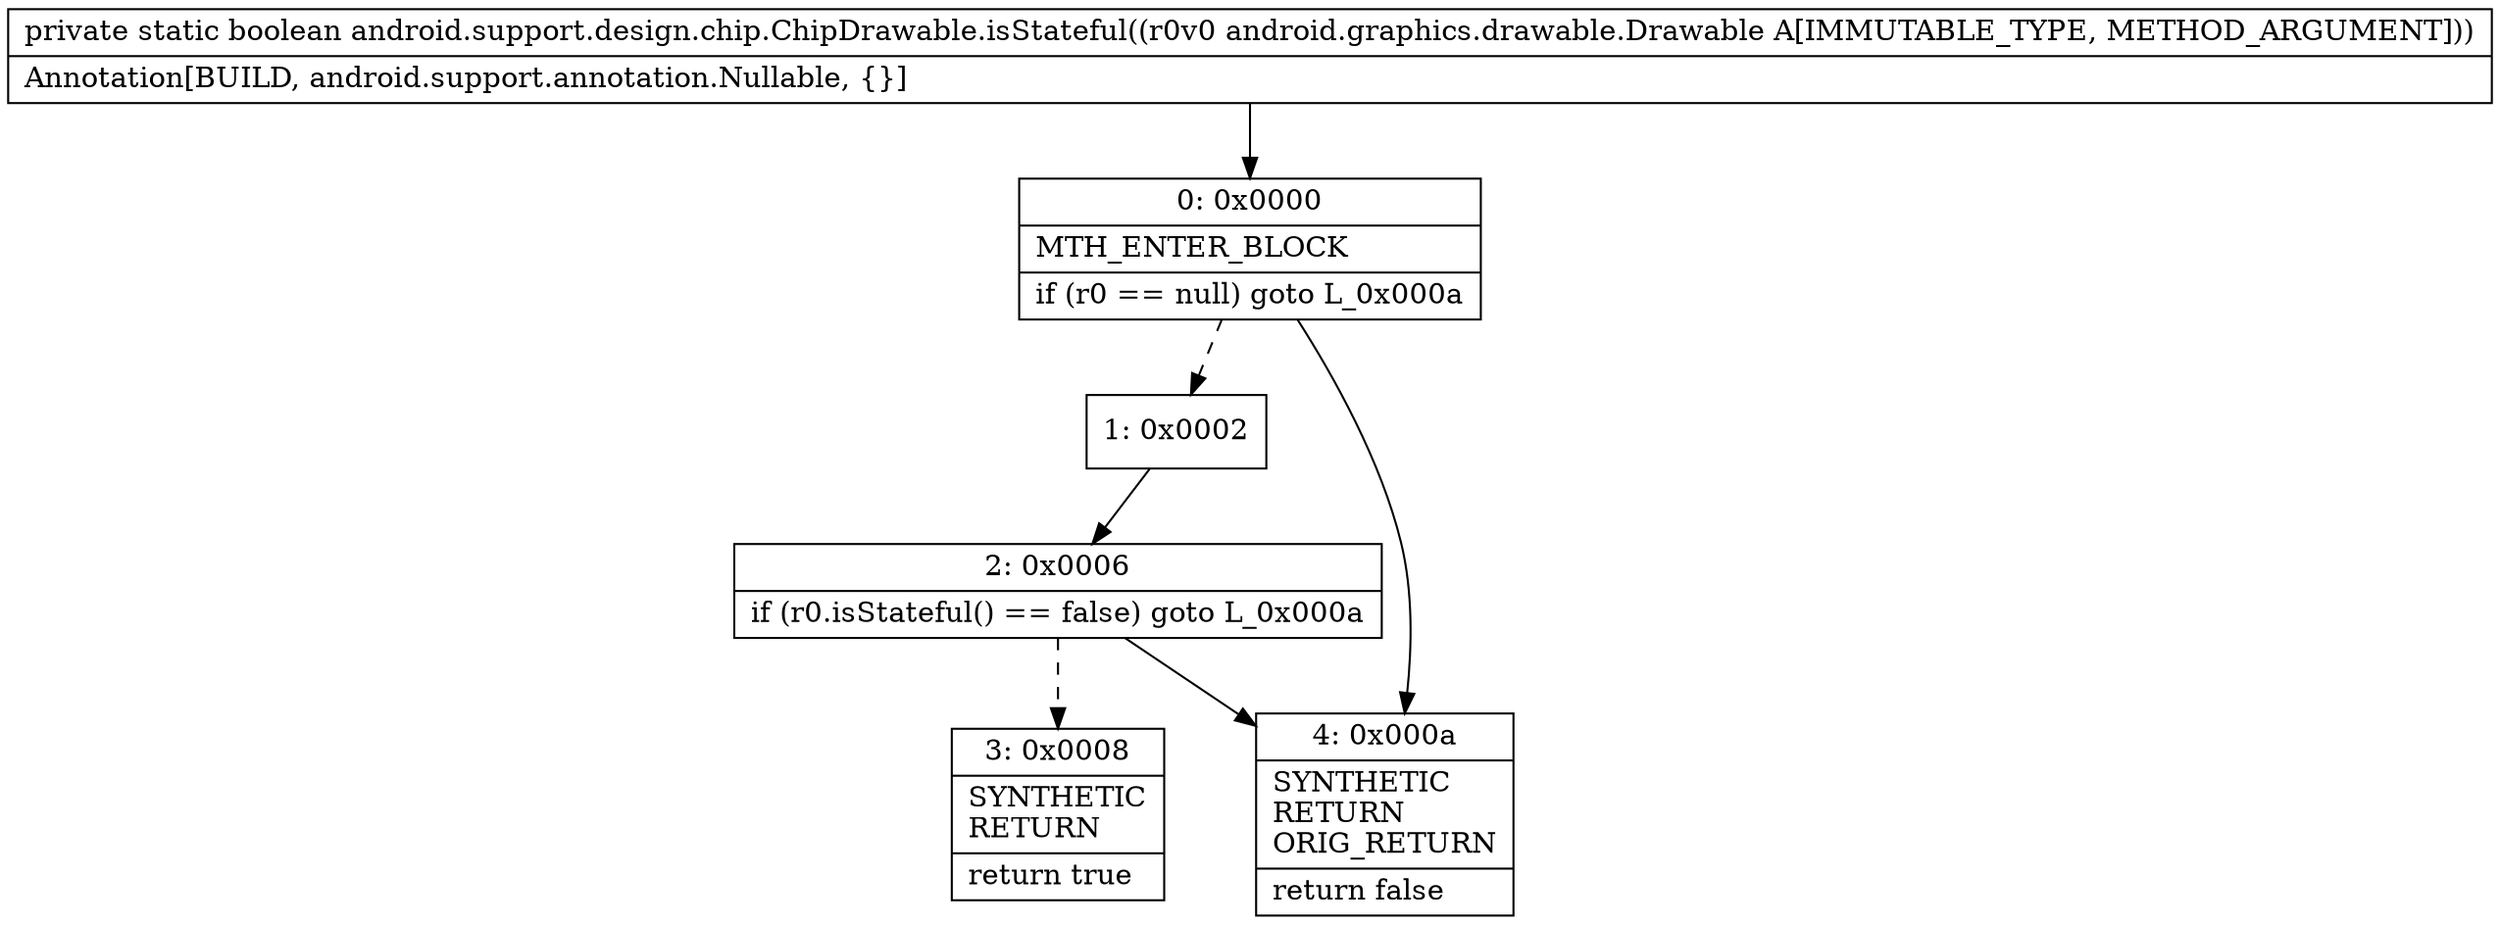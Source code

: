 digraph "CFG forandroid.support.design.chip.ChipDrawable.isStateful(Landroid\/graphics\/drawable\/Drawable;)Z" {
Node_0 [shape=record,label="{0\:\ 0x0000|MTH_ENTER_BLOCK\l|if (r0 == null) goto L_0x000a\l}"];
Node_1 [shape=record,label="{1\:\ 0x0002}"];
Node_2 [shape=record,label="{2\:\ 0x0006|if (r0.isStateful() == false) goto L_0x000a\l}"];
Node_3 [shape=record,label="{3\:\ 0x0008|SYNTHETIC\lRETURN\l|return true\l}"];
Node_4 [shape=record,label="{4\:\ 0x000a|SYNTHETIC\lRETURN\lORIG_RETURN\l|return false\l}"];
MethodNode[shape=record,label="{private static boolean android.support.design.chip.ChipDrawable.isStateful((r0v0 android.graphics.drawable.Drawable A[IMMUTABLE_TYPE, METHOD_ARGUMENT]))  | Annotation[BUILD, android.support.annotation.Nullable, \{\}]\l}"];
MethodNode -> Node_0;
Node_0 -> Node_1[style=dashed];
Node_0 -> Node_4;
Node_1 -> Node_2;
Node_2 -> Node_3[style=dashed];
Node_2 -> Node_4;
}


